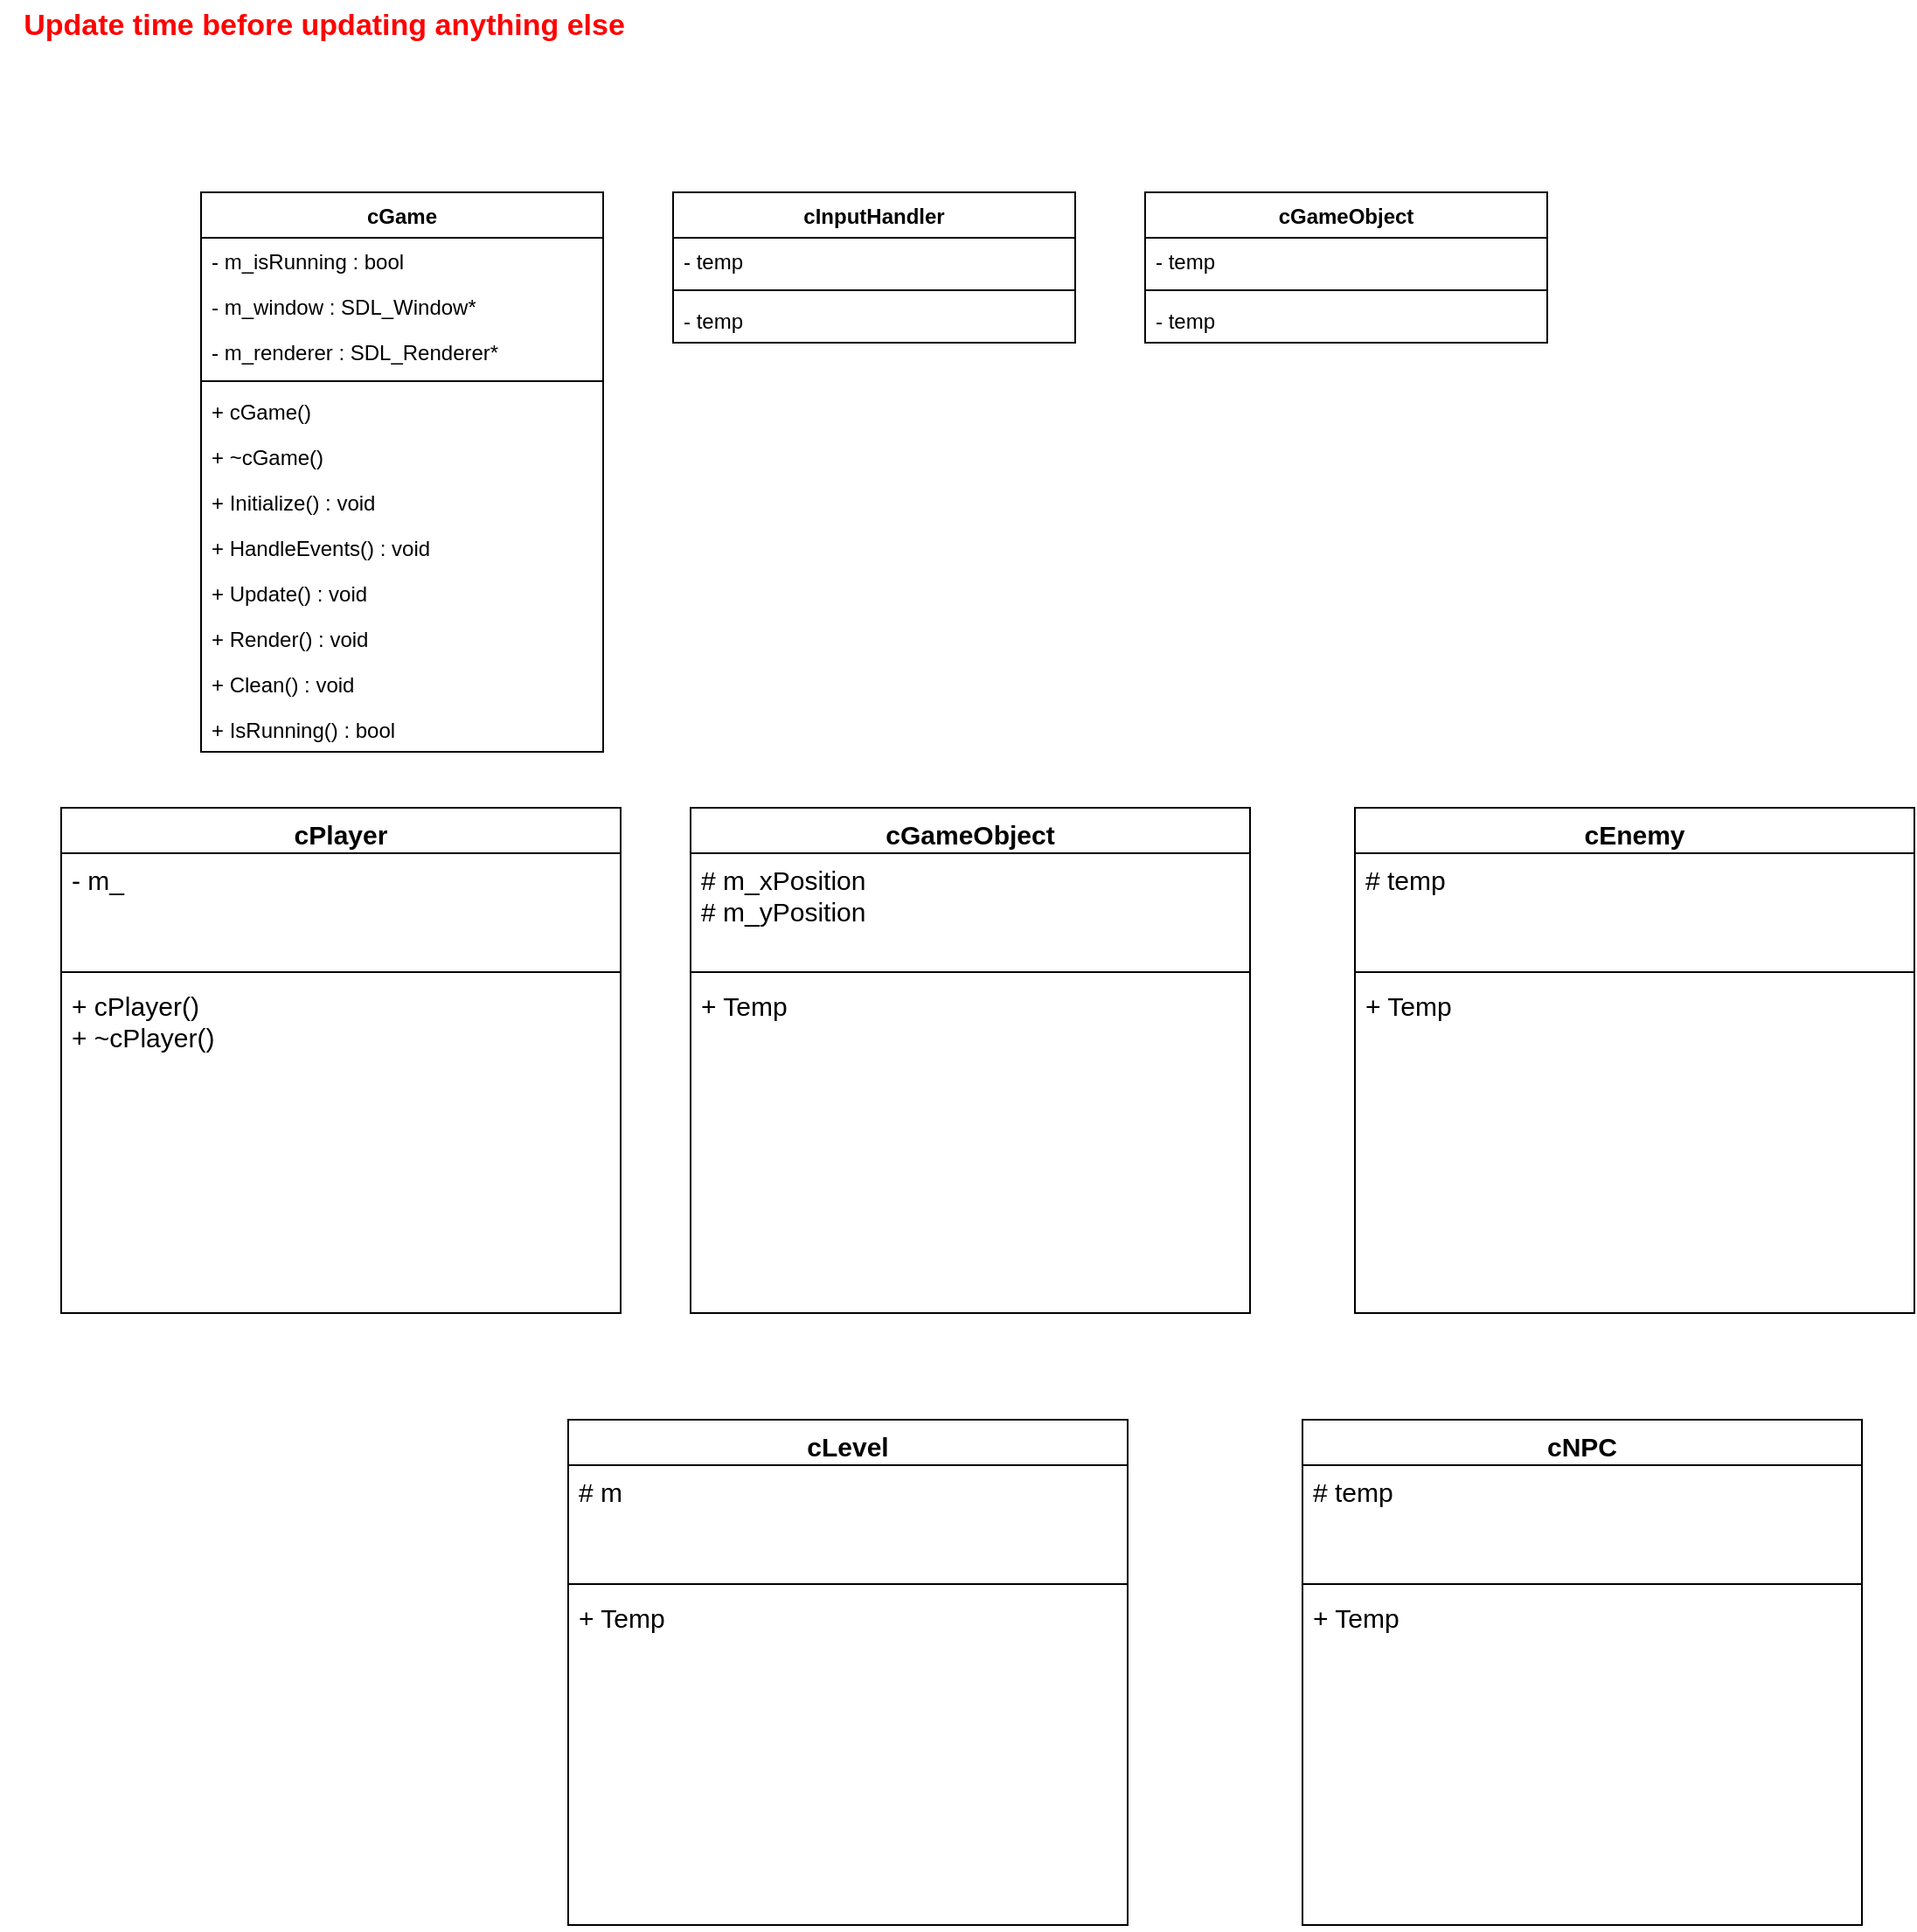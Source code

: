 <mxfile version="22.0.8" type="github">
  <diagram id="1-El4E7-JrEee6S0gWFY" name="Page-1">
    <mxGraphModel dx="1434" dy="758" grid="1" gridSize="10" guides="1" tooltips="1" connect="1" arrows="1" fold="1" page="1" pageScale="1" pageWidth="827" pageHeight="1169" math="0" shadow="0">
      <root>
        <mxCell id="0" />
        <mxCell id="1" parent="0" />
        <mxCell id="JZjj2F1fBO_TSKH4vJbM-5" value="cPlayer" style="swimlane;fontStyle=1;align=center;verticalAlign=top;childLayout=stackLayout;horizontal=1;startSize=26;horizontalStack=0;resizeParent=1;resizeParentMax=0;resizeLast=0;collapsible=1;marginBottom=0;fontSize=15;" parent="1" vertex="1">
          <mxGeometry x="860" y="520" width="320" height="289" as="geometry" />
        </mxCell>
        <mxCell id="JZjj2F1fBO_TSKH4vJbM-6" value="- m_" style="text;strokeColor=none;fillColor=none;align=left;verticalAlign=top;spacingLeft=4;spacingRight=4;overflow=hidden;rotatable=0;points=[[0,0.5],[1,0.5]];portConstraint=eastwest;fontSize=15;" parent="JZjj2F1fBO_TSKH4vJbM-5" vertex="1">
          <mxGeometry y="26" width="320" height="64" as="geometry" />
        </mxCell>
        <mxCell id="JZjj2F1fBO_TSKH4vJbM-7" value="" style="line;strokeWidth=1;fillColor=none;align=left;verticalAlign=middle;spacingTop=-1;spacingLeft=3;spacingRight=3;rotatable=0;labelPosition=right;points=[];portConstraint=eastwest;" parent="JZjj2F1fBO_TSKH4vJbM-5" vertex="1">
          <mxGeometry y="90" width="320" height="8" as="geometry" />
        </mxCell>
        <mxCell id="JZjj2F1fBO_TSKH4vJbM-8" value="+ cPlayer()&#xa;+ ~cPlayer()" style="text;strokeColor=none;fillColor=none;align=left;verticalAlign=top;spacingLeft=4;spacingRight=4;overflow=hidden;rotatable=0;points=[[0,0.5],[1,0.5]];portConstraint=eastwest;fontSize=15;" parent="JZjj2F1fBO_TSKH4vJbM-5" vertex="1">
          <mxGeometry y="98" width="320" height="191" as="geometry" />
        </mxCell>
        <mxCell id="JZjj2F1fBO_TSKH4vJbM-9" value="cGameObject" style="swimlane;fontStyle=1;align=center;verticalAlign=top;childLayout=stackLayout;horizontal=1;startSize=26;horizontalStack=0;resizeParent=1;resizeParentMax=0;resizeLast=0;collapsible=1;marginBottom=0;fontSize=15;" parent="1" vertex="1">
          <mxGeometry x="1220" y="520" width="320" height="289" as="geometry" />
        </mxCell>
        <mxCell id="JZjj2F1fBO_TSKH4vJbM-10" value="# m_xPosition&#xa;# m_yPosition" style="text;strokeColor=none;fillColor=none;align=left;verticalAlign=top;spacingLeft=4;spacingRight=4;overflow=hidden;rotatable=0;points=[[0,0.5],[1,0.5]];portConstraint=eastwest;fontSize=15;" parent="JZjj2F1fBO_TSKH4vJbM-9" vertex="1">
          <mxGeometry y="26" width="320" height="64" as="geometry" />
        </mxCell>
        <mxCell id="JZjj2F1fBO_TSKH4vJbM-11" value="" style="line;strokeWidth=1;fillColor=none;align=left;verticalAlign=middle;spacingTop=-1;spacingLeft=3;spacingRight=3;rotatable=0;labelPosition=right;points=[];portConstraint=eastwest;" parent="JZjj2F1fBO_TSKH4vJbM-9" vertex="1">
          <mxGeometry y="90" width="320" height="8" as="geometry" />
        </mxCell>
        <mxCell id="JZjj2F1fBO_TSKH4vJbM-12" value="+ Temp" style="text;strokeColor=none;fillColor=none;align=left;verticalAlign=top;spacingLeft=4;spacingRight=4;overflow=hidden;rotatable=0;points=[[0,0.5],[1,0.5]];portConstraint=eastwest;fontSize=15;" parent="JZjj2F1fBO_TSKH4vJbM-9" vertex="1">
          <mxGeometry y="98" width="320" height="191" as="geometry" />
        </mxCell>
        <mxCell id="JZjj2F1fBO_TSKH4vJbM-13" value="cEnemy" style="swimlane;fontStyle=1;align=center;verticalAlign=top;childLayout=stackLayout;horizontal=1;startSize=26;horizontalStack=0;resizeParent=1;resizeParentMax=0;resizeLast=0;collapsible=1;marginBottom=0;fontSize=15;" parent="1" vertex="1">
          <mxGeometry x="1600" y="520" width="320" height="289" as="geometry" />
        </mxCell>
        <mxCell id="JZjj2F1fBO_TSKH4vJbM-14" value="# temp" style="text;strokeColor=none;fillColor=none;align=left;verticalAlign=top;spacingLeft=4;spacingRight=4;overflow=hidden;rotatable=0;points=[[0,0.5],[1,0.5]];portConstraint=eastwest;fontSize=15;" parent="JZjj2F1fBO_TSKH4vJbM-13" vertex="1">
          <mxGeometry y="26" width="320" height="64" as="geometry" />
        </mxCell>
        <mxCell id="JZjj2F1fBO_TSKH4vJbM-15" value="" style="line;strokeWidth=1;fillColor=none;align=left;verticalAlign=middle;spacingTop=-1;spacingLeft=3;spacingRight=3;rotatable=0;labelPosition=right;points=[];portConstraint=eastwest;" parent="JZjj2F1fBO_TSKH4vJbM-13" vertex="1">
          <mxGeometry y="90" width="320" height="8" as="geometry" />
        </mxCell>
        <mxCell id="JZjj2F1fBO_TSKH4vJbM-16" value="+ Temp" style="text;strokeColor=none;fillColor=none;align=left;verticalAlign=top;spacingLeft=4;spacingRight=4;overflow=hidden;rotatable=0;points=[[0,0.5],[1,0.5]];portConstraint=eastwest;fontSize=15;" parent="JZjj2F1fBO_TSKH4vJbM-13" vertex="1">
          <mxGeometry y="98" width="320" height="191" as="geometry" />
        </mxCell>
        <mxCell id="a2q2rbhTiaOq0QiOvMgw-5" value="cLevel" style="swimlane;fontStyle=1;align=center;verticalAlign=top;childLayout=stackLayout;horizontal=1;startSize=26;horizontalStack=0;resizeParent=1;resizeParentMax=0;resizeLast=0;collapsible=1;marginBottom=0;fontSize=15;" parent="1" vertex="1">
          <mxGeometry x="1150" y="870" width="320" height="289" as="geometry" />
        </mxCell>
        <mxCell id="a2q2rbhTiaOq0QiOvMgw-6" value="# m" style="text;strokeColor=none;fillColor=none;align=left;verticalAlign=top;spacingLeft=4;spacingRight=4;overflow=hidden;rotatable=0;points=[[0,0.5],[1,0.5]];portConstraint=eastwest;fontSize=15;" parent="a2q2rbhTiaOq0QiOvMgw-5" vertex="1">
          <mxGeometry y="26" width="320" height="64" as="geometry" />
        </mxCell>
        <mxCell id="a2q2rbhTiaOq0QiOvMgw-7" value="" style="line;strokeWidth=1;fillColor=none;align=left;verticalAlign=middle;spacingTop=-1;spacingLeft=3;spacingRight=3;rotatable=0;labelPosition=right;points=[];portConstraint=eastwest;" parent="a2q2rbhTiaOq0QiOvMgw-5" vertex="1">
          <mxGeometry y="90" width="320" height="8" as="geometry" />
        </mxCell>
        <mxCell id="a2q2rbhTiaOq0QiOvMgw-8" value="+ Temp" style="text;strokeColor=none;fillColor=none;align=left;verticalAlign=top;spacingLeft=4;spacingRight=4;overflow=hidden;rotatable=0;points=[[0,0.5],[1,0.5]];portConstraint=eastwest;fontSize=15;" parent="a2q2rbhTiaOq0QiOvMgw-5" vertex="1">
          <mxGeometry y="98" width="320" height="191" as="geometry" />
        </mxCell>
        <mxCell id="a2q2rbhTiaOq0QiOvMgw-9" value="cNPC" style="swimlane;fontStyle=1;align=center;verticalAlign=top;childLayout=stackLayout;horizontal=1;startSize=26;horizontalStack=0;resizeParent=1;resizeParentMax=0;resizeLast=0;collapsible=1;marginBottom=0;fontSize=15;" parent="1" vertex="1">
          <mxGeometry x="1570" y="870" width="320" height="289" as="geometry" />
        </mxCell>
        <mxCell id="a2q2rbhTiaOq0QiOvMgw-10" value="# temp" style="text;strokeColor=none;fillColor=none;align=left;verticalAlign=top;spacingLeft=4;spacingRight=4;overflow=hidden;rotatable=0;points=[[0,0.5],[1,0.5]];portConstraint=eastwest;fontSize=15;" parent="a2q2rbhTiaOq0QiOvMgw-9" vertex="1">
          <mxGeometry y="26" width="320" height="64" as="geometry" />
        </mxCell>
        <mxCell id="a2q2rbhTiaOq0QiOvMgw-11" value="" style="line;strokeWidth=1;fillColor=none;align=left;verticalAlign=middle;spacingTop=-1;spacingLeft=3;spacingRight=3;rotatable=0;labelPosition=right;points=[];portConstraint=eastwest;" parent="a2q2rbhTiaOq0QiOvMgw-9" vertex="1">
          <mxGeometry y="90" width="320" height="8" as="geometry" />
        </mxCell>
        <mxCell id="a2q2rbhTiaOq0QiOvMgw-12" value="+ Temp" style="text;strokeColor=none;fillColor=none;align=left;verticalAlign=top;spacingLeft=4;spacingRight=4;overflow=hidden;rotatable=0;points=[[0,0.5],[1,0.5]];portConstraint=eastwest;fontSize=15;" parent="a2q2rbhTiaOq0QiOvMgw-9" vertex="1">
          <mxGeometry y="98" width="320" height="191" as="geometry" />
        </mxCell>
        <mxCell id="ndLOKJd7ozozuO29s9co-1" value="cGame" style="swimlane;fontStyle=1;align=center;verticalAlign=top;childLayout=stackLayout;horizontal=1;startSize=26;horizontalStack=0;resizeParent=1;resizeParentMax=0;resizeLast=0;collapsible=1;marginBottom=0;whiteSpace=wrap;html=1;" vertex="1" parent="1">
          <mxGeometry x="940" y="168" width="230" height="320" as="geometry" />
        </mxCell>
        <mxCell id="ndLOKJd7ozozuO29s9co-2" value="- m_isRunning : bool" style="text;strokeColor=none;fillColor=none;align=left;verticalAlign=top;spacingLeft=4;spacingRight=4;overflow=hidden;rotatable=0;points=[[0,0.5],[1,0.5]];portConstraint=eastwest;whiteSpace=wrap;html=1;" vertex="1" parent="ndLOKJd7ozozuO29s9co-1">
          <mxGeometry y="26" width="230" height="26" as="geometry" />
        </mxCell>
        <mxCell id="ndLOKJd7ozozuO29s9co-6" value="- m_window : SDL_Window*" style="text;strokeColor=none;fillColor=none;align=left;verticalAlign=top;spacingLeft=4;spacingRight=4;overflow=hidden;rotatable=0;points=[[0,0.5],[1,0.5]];portConstraint=eastwest;whiteSpace=wrap;html=1;" vertex="1" parent="ndLOKJd7ozozuO29s9co-1">
          <mxGeometry y="52" width="230" height="26" as="geometry" />
        </mxCell>
        <mxCell id="ndLOKJd7ozozuO29s9co-7" value="- m_renderer : SDL_Renderer*" style="text;strokeColor=none;fillColor=none;align=left;verticalAlign=top;spacingLeft=4;spacingRight=4;overflow=hidden;rotatable=0;points=[[0,0.5],[1,0.5]];portConstraint=eastwest;whiteSpace=wrap;html=1;" vertex="1" parent="ndLOKJd7ozozuO29s9co-1">
          <mxGeometry y="78" width="230" height="26" as="geometry" />
        </mxCell>
        <mxCell id="ndLOKJd7ozozuO29s9co-3" value="" style="line;strokeWidth=1;fillColor=none;align=left;verticalAlign=middle;spacingTop=-1;spacingLeft=3;spacingRight=3;rotatable=0;labelPosition=right;points=[];portConstraint=eastwest;strokeColor=inherit;" vertex="1" parent="ndLOKJd7ozozuO29s9co-1">
          <mxGeometry y="104" width="230" height="8" as="geometry" />
        </mxCell>
        <mxCell id="ndLOKJd7ozozuO29s9co-4" value="+ cGame()" style="text;strokeColor=none;fillColor=none;align=left;verticalAlign=top;spacingLeft=4;spacingRight=4;overflow=hidden;rotatable=0;points=[[0,0.5],[1,0.5]];portConstraint=eastwest;whiteSpace=wrap;html=1;" vertex="1" parent="ndLOKJd7ozozuO29s9co-1">
          <mxGeometry y="112" width="230" height="26" as="geometry" />
        </mxCell>
        <mxCell id="ndLOKJd7ozozuO29s9co-8" value="+ ~cGame()" style="text;strokeColor=none;fillColor=none;align=left;verticalAlign=top;spacingLeft=4;spacingRight=4;overflow=hidden;rotatable=0;points=[[0,0.5],[1,0.5]];portConstraint=eastwest;whiteSpace=wrap;html=1;" vertex="1" parent="ndLOKJd7ozozuO29s9co-1">
          <mxGeometry y="138" width="230" height="26" as="geometry" />
        </mxCell>
        <mxCell id="ndLOKJd7ozozuO29s9co-9" value="+ Initialize() : void" style="text;strokeColor=none;fillColor=none;align=left;verticalAlign=top;spacingLeft=4;spacingRight=4;overflow=hidden;rotatable=0;points=[[0,0.5],[1,0.5]];portConstraint=eastwest;whiteSpace=wrap;html=1;" vertex="1" parent="ndLOKJd7ozozuO29s9co-1">
          <mxGeometry y="164" width="230" height="26" as="geometry" />
        </mxCell>
        <mxCell id="ndLOKJd7ozozuO29s9co-10" value="+ HandleEvents() : void" style="text;strokeColor=none;fillColor=none;align=left;verticalAlign=top;spacingLeft=4;spacingRight=4;overflow=hidden;rotatable=0;points=[[0,0.5],[1,0.5]];portConstraint=eastwest;whiteSpace=wrap;html=1;" vertex="1" parent="ndLOKJd7ozozuO29s9co-1">
          <mxGeometry y="190" width="230" height="26" as="geometry" />
        </mxCell>
        <mxCell id="ndLOKJd7ozozuO29s9co-11" value="+ Update() : void" style="text;strokeColor=none;fillColor=none;align=left;verticalAlign=top;spacingLeft=4;spacingRight=4;overflow=hidden;rotatable=0;points=[[0,0.5],[1,0.5]];portConstraint=eastwest;whiteSpace=wrap;html=1;" vertex="1" parent="ndLOKJd7ozozuO29s9co-1">
          <mxGeometry y="216" width="230" height="26" as="geometry" />
        </mxCell>
        <mxCell id="ndLOKJd7ozozuO29s9co-12" value="+ Render() : void" style="text;strokeColor=none;fillColor=none;align=left;verticalAlign=top;spacingLeft=4;spacingRight=4;overflow=hidden;rotatable=0;points=[[0,0.5],[1,0.5]];portConstraint=eastwest;whiteSpace=wrap;html=1;" vertex="1" parent="ndLOKJd7ozozuO29s9co-1">
          <mxGeometry y="242" width="230" height="26" as="geometry" />
        </mxCell>
        <mxCell id="ndLOKJd7ozozuO29s9co-14" value="+ Clean() : void" style="text;strokeColor=none;fillColor=none;align=left;verticalAlign=top;spacingLeft=4;spacingRight=4;overflow=hidden;rotatable=0;points=[[0,0.5],[1,0.5]];portConstraint=eastwest;whiteSpace=wrap;html=1;" vertex="1" parent="ndLOKJd7ozozuO29s9co-1">
          <mxGeometry y="268" width="230" height="26" as="geometry" />
        </mxCell>
        <mxCell id="ndLOKJd7ozozuO29s9co-15" value="+ IsRunning() : bool" style="text;strokeColor=none;fillColor=none;align=left;verticalAlign=top;spacingLeft=4;spacingRight=4;overflow=hidden;rotatable=0;points=[[0,0.5],[1,0.5]];portConstraint=eastwest;whiteSpace=wrap;html=1;" vertex="1" parent="ndLOKJd7ozozuO29s9co-1">
          <mxGeometry y="294" width="230" height="26" as="geometry" />
        </mxCell>
        <mxCell id="ndLOKJd7ozozuO29s9co-13" value="&lt;b&gt;&lt;font color=&quot;#ff0000&quot; style=&quot;font-size: 17px;&quot;&gt;Update time before updating anything else&lt;/font&gt;&lt;/b&gt;" style="text;html=1;align=center;verticalAlign=middle;resizable=0;points=[];autosize=1;strokeColor=none;fillColor=none;" vertex="1" parent="1">
          <mxGeometry x="825" y="58" width="370" height="30" as="geometry" />
        </mxCell>
        <mxCell id="ndLOKJd7ozozuO29s9co-16" value="cInputHandler" style="swimlane;fontStyle=1;align=center;verticalAlign=top;childLayout=stackLayout;horizontal=1;startSize=26;horizontalStack=0;resizeParent=1;resizeParentMax=0;resizeLast=0;collapsible=1;marginBottom=0;whiteSpace=wrap;html=1;" vertex="1" parent="1">
          <mxGeometry x="1210" y="168" width="230" height="86" as="geometry" />
        </mxCell>
        <mxCell id="ndLOKJd7ozozuO29s9co-17" value="- temp" style="text;strokeColor=none;fillColor=none;align=left;verticalAlign=top;spacingLeft=4;spacingRight=4;overflow=hidden;rotatable=0;points=[[0,0.5],[1,0.5]];portConstraint=eastwest;whiteSpace=wrap;html=1;" vertex="1" parent="ndLOKJd7ozozuO29s9co-16">
          <mxGeometry y="26" width="230" height="26" as="geometry" />
        </mxCell>
        <mxCell id="ndLOKJd7ozozuO29s9co-20" value="" style="line;strokeWidth=1;fillColor=none;align=left;verticalAlign=middle;spacingTop=-1;spacingLeft=3;spacingRight=3;rotatable=0;labelPosition=right;points=[];portConstraint=eastwest;strokeColor=inherit;" vertex="1" parent="ndLOKJd7ozozuO29s9co-16">
          <mxGeometry y="52" width="230" height="8" as="geometry" />
        </mxCell>
        <mxCell id="ndLOKJd7ozozuO29s9co-21" value="- temp" style="text;strokeColor=none;fillColor=none;align=left;verticalAlign=top;spacingLeft=4;spacingRight=4;overflow=hidden;rotatable=0;points=[[0,0.5],[1,0.5]];portConstraint=eastwest;whiteSpace=wrap;html=1;" vertex="1" parent="ndLOKJd7ozozuO29s9co-16">
          <mxGeometry y="60" width="230" height="26" as="geometry" />
        </mxCell>
        <mxCell id="ndLOKJd7ozozuO29s9co-29" value="cGameObject" style="swimlane;fontStyle=1;align=center;verticalAlign=top;childLayout=stackLayout;horizontal=1;startSize=26;horizontalStack=0;resizeParent=1;resizeParentMax=0;resizeLast=0;collapsible=1;marginBottom=0;whiteSpace=wrap;html=1;" vertex="1" parent="1">
          <mxGeometry x="1480" y="168" width="230" height="86" as="geometry" />
        </mxCell>
        <mxCell id="ndLOKJd7ozozuO29s9co-30" value="- temp" style="text;strokeColor=none;fillColor=none;align=left;verticalAlign=top;spacingLeft=4;spacingRight=4;overflow=hidden;rotatable=0;points=[[0,0.5],[1,0.5]];portConstraint=eastwest;whiteSpace=wrap;html=1;" vertex="1" parent="ndLOKJd7ozozuO29s9co-29">
          <mxGeometry y="26" width="230" height="26" as="geometry" />
        </mxCell>
        <mxCell id="ndLOKJd7ozozuO29s9co-31" value="" style="line;strokeWidth=1;fillColor=none;align=left;verticalAlign=middle;spacingTop=-1;spacingLeft=3;spacingRight=3;rotatable=0;labelPosition=right;points=[];portConstraint=eastwest;strokeColor=inherit;" vertex="1" parent="ndLOKJd7ozozuO29s9co-29">
          <mxGeometry y="52" width="230" height="8" as="geometry" />
        </mxCell>
        <mxCell id="ndLOKJd7ozozuO29s9co-32" value="- temp" style="text;strokeColor=none;fillColor=none;align=left;verticalAlign=top;spacingLeft=4;spacingRight=4;overflow=hidden;rotatable=0;points=[[0,0.5],[1,0.5]];portConstraint=eastwest;whiteSpace=wrap;html=1;" vertex="1" parent="ndLOKJd7ozozuO29s9co-29">
          <mxGeometry y="60" width="230" height="26" as="geometry" />
        </mxCell>
      </root>
    </mxGraphModel>
  </diagram>
</mxfile>
